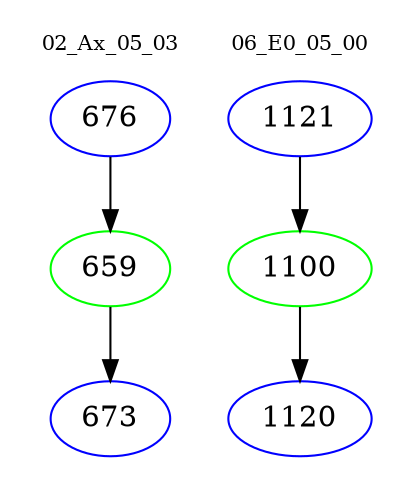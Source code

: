 digraph{
subgraph cluster_0 {
color = white
label = "02_Ax_05_03";
fontsize=10;
T0_676 [label="676", color="blue"]
T0_676 -> T0_659 [color="black"]
T0_659 [label="659", color="green"]
T0_659 -> T0_673 [color="black"]
T0_673 [label="673", color="blue"]
}
subgraph cluster_1 {
color = white
label = "06_E0_05_00";
fontsize=10;
T1_1121 [label="1121", color="blue"]
T1_1121 -> T1_1100 [color="black"]
T1_1100 [label="1100", color="green"]
T1_1100 -> T1_1120 [color="black"]
T1_1120 [label="1120", color="blue"]
}
}
